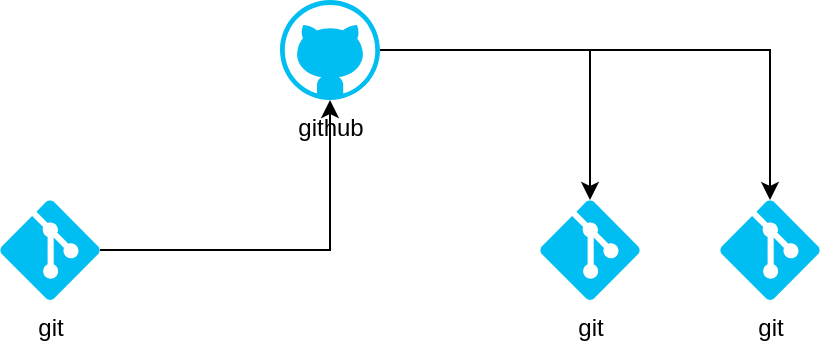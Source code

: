 <mxfile version="14.5.1" type="device"><diagram id="LCeMsrcAqukTtrBNtAUR" name="Tools"><mxGraphModel dx="768" dy="491" grid="1" gridSize="10" guides="1" tooltips="1" connect="1" arrows="1" fold="1" page="1" pageScale="1" pageWidth="850" pageHeight="1100" math="0" shadow="0"><root><mxCell id="0"/><mxCell id="1" parent="0"/><mxCell id="C3_I3Af4EEThgXiqCjjn-6" style="edgeStyle=orthogonalEdgeStyle;rounded=0;orthogonalLoop=1;jettySize=auto;html=1;" edge="1" parent="1" source="C3_I3Af4EEThgXiqCjjn-1" target="C3_I3Af4EEThgXiqCjjn-4"><mxGeometry relative="1" as="geometry"/></mxCell><mxCell id="C3_I3Af4EEThgXiqCjjn-7" style="edgeStyle=orthogonalEdgeStyle;rounded=0;orthogonalLoop=1;jettySize=auto;html=1;entryX=0.5;entryY=0;entryDx=0;entryDy=0;entryPerimeter=0;" edge="1" parent="1" source="C3_I3Af4EEThgXiqCjjn-1" target="C3_I3Af4EEThgXiqCjjn-5"><mxGeometry relative="1" as="geometry"/></mxCell><mxCell id="C3_I3Af4EEThgXiqCjjn-1" value="github" style="verticalLabelPosition=bottom;html=1;verticalAlign=top;align=center;strokeColor=none;fillColor=#00BEF2;shape=mxgraph.azure.github_code;pointerEvents=1;" vertex="1" parent="1"><mxGeometry x="230" y="90" width="50" height="50" as="geometry"/></mxCell><mxCell id="C3_I3Af4EEThgXiqCjjn-3" style="edgeStyle=orthogonalEdgeStyle;rounded=0;orthogonalLoop=1;jettySize=auto;html=1;" edge="1" parent="1" source="C3_I3Af4EEThgXiqCjjn-2" target="C3_I3Af4EEThgXiqCjjn-1"><mxGeometry relative="1" as="geometry"/></mxCell><mxCell id="C3_I3Af4EEThgXiqCjjn-2" value="git" style="verticalLabelPosition=bottom;html=1;verticalAlign=top;align=center;strokeColor=none;fillColor=#00BEF2;shape=mxgraph.azure.git_repository;" vertex="1" parent="1"><mxGeometry x="90" y="190" width="50" height="50" as="geometry"/></mxCell><mxCell id="C3_I3Af4EEThgXiqCjjn-4" value="git" style="verticalLabelPosition=bottom;html=1;verticalAlign=top;align=center;strokeColor=none;fillColor=#00BEF2;shape=mxgraph.azure.git_repository;" vertex="1" parent="1"><mxGeometry x="360" y="190" width="50" height="50" as="geometry"/></mxCell><mxCell id="C3_I3Af4EEThgXiqCjjn-5" value="git" style="verticalLabelPosition=bottom;html=1;verticalAlign=top;align=center;strokeColor=none;fillColor=#00BEF2;shape=mxgraph.azure.git_repository;" vertex="1" parent="1"><mxGeometry x="450" y="190" width="50" height="50" as="geometry"/></mxCell></root></mxGraphModel></diagram></mxfile>